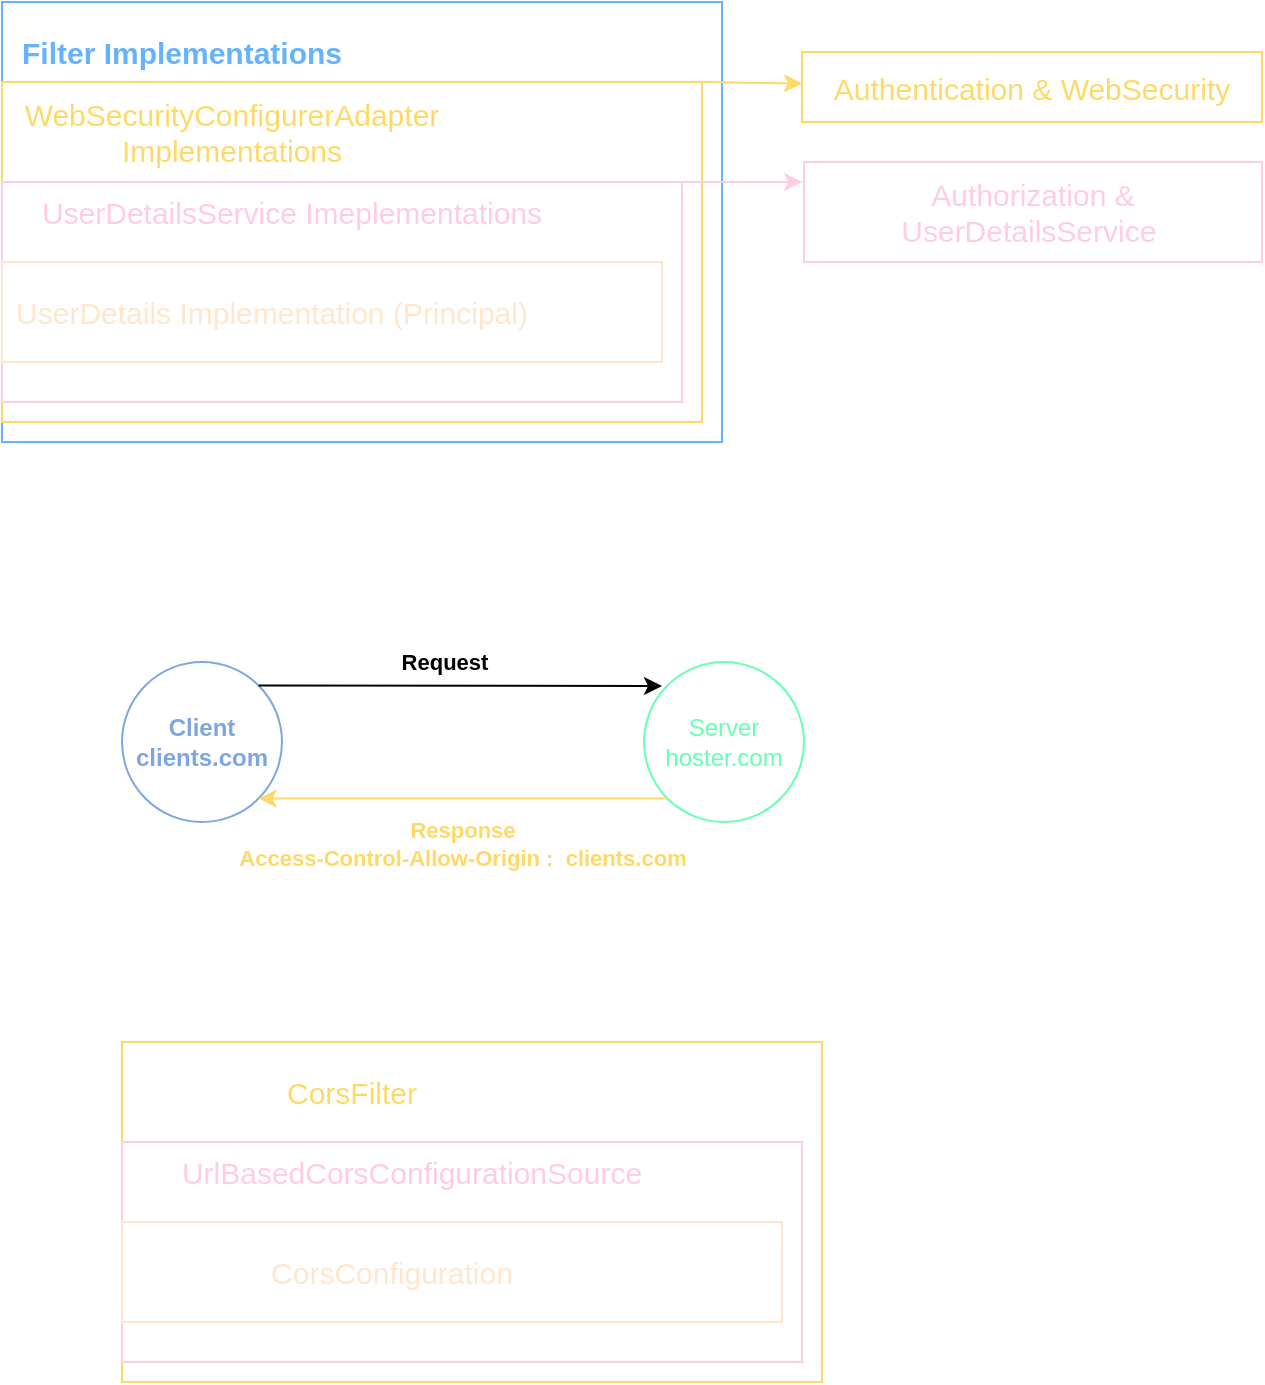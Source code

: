 <mxfile version="19.0.1" type="github" pages="3">
  <diagram id="YqcAMcOBWE7lSPVI7W-R" name="Page-1">
    <mxGraphModel dx="1182" dy="692" grid="1" gridSize="10" guides="1" tooltips="1" connect="1" arrows="1" fold="1" page="1" pageScale="1" pageWidth="827" pageHeight="1169" math="0" shadow="0">
      <root>
        <mxCell id="0" />
        <mxCell id="1" parent="0" />
        <mxCell id="oZnyojDCq1k0_cdy5mf5-19" value="" style="rounded=0;whiteSpace=wrap;html=1;shadow=0;fontSize=15;fontColor=#FFD966;strokeWidth=1;fillColor=default;strokeColor=#66B2FF;" parent="1" vertex="1">
          <mxGeometry x="30" y="20" width="360" height="220" as="geometry" />
        </mxCell>
        <mxCell id="oZnyojDCq1k0_cdy5mf5-2" value="&lt;b&gt;Filter Implementations&lt;/b&gt;" style="text;html=1;strokeColor=none;fillColor=none;align=center;verticalAlign=middle;whiteSpace=wrap;rounded=0;fontColor=#66B2FF;fontSize=15;" parent="1" vertex="1">
          <mxGeometry x="30" y="30" width="180" height="30" as="geometry" />
        </mxCell>
        <mxCell id="oZnyojDCq1k0_cdy5mf5-18" value="" style="rounded=0;whiteSpace=wrap;html=1;shadow=0;fontSize=15;fontColor=#FFD966;strokeWidth=1;fillColor=default;strokeColor=#FFD966;" parent="1" vertex="1">
          <mxGeometry x="30" y="60" width="350" height="170" as="geometry" />
        </mxCell>
        <mxCell id="oZnyojDCq1k0_cdy5mf5-12" value="WebSecurityConfigurerAdapter&lt;br&gt;Implementations" style="text;html=1;strokeColor=none;fillColor=none;align=center;verticalAlign=middle;whiteSpace=wrap;rounded=0;fontSize=15;fontColor=#FFD966;" parent="1" vertex="1">
          <mxGeometry x="30" y="60" width="230" height="50" as="geometry" />
        </mxCell>
        <mxCell id="oZnyojDCq1k0_cdy5mf5-20" value="" style="rounded=0;whiteSpace=wrap;html=1;shadow=0;fontSize=15;fontColor=#FFD966;strokeWidth=1;fillColor=default;strokeColor=#FFCCE6;" parent="1" vertex="1">
          <mxGeometry x="30" y="110" width="340" height="110" as="geometry" />
        </mxCell>
        <mxCell id="oZnyojDCq1k0_cdy5mf5-15" value="UserDetailsService Imeplementations" style="text;html=1;strokeColor=none;fillColor=none;align=center;verticalAlign=middle;whiteSpace=wrap;rounded=0;fontColor=#FFCCE6;fontSize=15;" parent="1" vertex="1">
          <mxGeometry x="30" y="110" width="290" height="30" as="geometry" />
        </mxCell>
        <mxCell id="oZnyojDCq1k0_cdy5mf5-21" value="" style="rounded=0;whiteSpace=wrap;html=1;shadow=0;fontSize=15;fontColor=#FFD966;strokeWidth=1;fillColor=default;strokeColor=#FFE6CC;" parent="1" vertex="1">
          <mxGeometry x="30" y="150" width="330" height="50" as="geometry" />
        </mxCell>
        <mxCell id="oZnyojDCq1k0_cdy5mf5-8" value="UserDetails Implementation (Principal)" style="text;html=1;strokeColor=none;fillColor=none;align=center;verticalAlign=middle;whiteSpace=wrap;rounded=0;shadow=0;fontSize=15;fontColor=#FFE6CC;" parent="1" vertex="1">
          <mxGeometry x="30" y="160" width="270" height="30" as="geometry" />
        </mxCell>
        <mxCell id="oZnyojDCq1k0_cdy5mf5-9" style="edgeStyle=orthogonalEdgeStyle;rounded=0;orthogonalLoop=1;jettySize=auto;html=1;exitX=0.5;exitY=1;exitDx=0;exitDy=0;fontSize=15;fontColor=#FFD966;" parent="1" source="oZnyojDCq1k0_cdy5mf5-8" target="oZnyojDCq1k0_cdy5mf5-8" edge="1">
          <mxGeometry relative="1" as="geometry" />
        </mxCell>
        <mxCell id="oZnyojDCq1k0_cdy5mf5-23" value="" style="endArrow=classic;html=1;rounded=0;fontSize=15;fontColor=#66B2FF;exitX=1;exitY=0;exitDx=0;exitDy=0;strokeColor=#FFD966;" parent="1" source="oZnyojDCq1k0_cdy5mf5-18" target="oZnyojDCq1k0_cdy5mf5-24" edge="1">
          <mxGeometry width="50" height="50" relative="1" as="geometry">
            <mxPoint x="430" y="120" as="sourcePoint" />
            <mxPoint x="460" y="60" as="targetPoint" />
          </mxGeometry>
        </mxCell>
        <mxCell id="oZnyojDCq1k0_cdy5mf5-24" value="&lt;font color=&quot;#ffd966&quot;&gt;Authentication &amp;amp; WebSecurity&lt;/font&gt;" style="text;html=1;strokeColor=#FFD966;fillColor=none;align=center;verticalAlign=middle;whiteSpace=wrap;rounded=0;shadow=0;fontSize=15;fontColor=#66B2FF;" parent="1" vertex="1">
          <mxGeometry x="430" y="45" width="230" height="35" as="geometry" />
        </mxCell>
        <mxCell id="oZnyojDCq1k0_cdy5mf5-25" value="" style="endArrow=classic;html=1;rounded=0;fontSize=15;fontColor=#FFD966;strokeColor=#FFCCE6;exitX=1;exitY=0;exitDx=0;exitDy=0;" parent="1" source="oZnyojDCq1k0_cdy5mf5-20" edge="1">
          <mxGeometry width="50" height="50" relative="1" as="geometry">
            <mxPoint x="490" y="230" as="sourcePoint" />
            <mxPoint x="430" y="110" as="targetPoint" />
          </mxGeometry>
        </mxCell>
        <mxCell id="oZnyojDCq1k0_cdy5mf5-27" value="Authorization &amp;amp; UserDetailsService&amp;nbsp;" style="text;html=1;strokeColor=#FFCCE6;fillColor=none;align=center;verticalAlign=middle;whiteSpace=wrap;rounded=0;fontColor=#FFCCE6;fontSize=15;" parent="1" vertex="1">
          <mxGeometry x="431" y="100" width="229" height="50" as="geometry" />
        </mxCell>
        <mxCell id="X9ZWb_EhNBIQ6E_6QSnt-2" value="Client&lt;br&gt;clients.com" style="ellipse;whiteSpace=wrap;html=1;aspect=fixed;strokeColor=#7EA6E0;fontColor=#7EA6E0;fontStyle=1;labelBackgroundColor=none;fillColor=none;" parent="1" vertex="1">
          <mxGeometry x="90" y="350" width="80" height="80" as="geometry" />
        </mxCell>
        <mxCell id="X9ZWb_EhNBIQ6E_6QSnt-3" value="" style="endArrow=classic;html=1;rounded=0;exitX=1;exitY=0;exitDx=0;exitDy=0;" parent="1" source="X9ZWb_EhNBIQ6E_6QSnt-2" edge="1">
          <mxGeometry width="50" height="50" relative="1" as="geometry">
            <mxPoint x="170" y="400" as="sourcePoint" />
            <mxPoint x="360" y="362" as="targetPoint" />
          </mxGeometry>
        </mxCell>
        <mxCell id="X9ZWb_EhNBIQ6E_6QSnt-5" value="Request" style="edgeLabel;html=1;align=center;verticalAlign=middle;resizable=0;points=[];fontStyle=1;labelBackgroundColor=none;" parent="X9ZWb_EhNBIQ6E_6QSnt-3" vertex="1" connectable="0">
          <mxGeometry x="-0.229" y="-2" relative="1" as="geometry">
            <mxPoint x="14" y="-14" as="offset" />
          </mxGeometry>
        </mxCell>
        <mxCell id="X9ZWb_EhNBIQ6E_6QSnt-4" value="Server&lt;br&gt;hoster.com" style="ellipse;whiteSpace=wrap;html=1;aspect=fixed;strokeColor=#66FFB3;fontColor=#66FFB3;labelBackgroundColor=none;fillColor=none;" parent="1" vertex="1">
          <mxGeometry x="351" y="350" width="80" height="80" as="geometry" />
        </mxCell>
        <mxCell id="X9ZWb_EhNBIQ6E_6QSnt-6" value="" style="endArrow=classic;html=1;rounded=0;fontColor=#FFD966;exitX=0;exitY=1;exitDx=0;exitDy=0;entryX=1;entryY=1;entryDx=0;entryDy=0;strokeColor=#FFD966;" parent="1" source="X9ZWb_EhNBIQ6E_6QSnt-4" target="X9ZWb_EhNBIQ6E_6QSnt-2" edge="1">
          <mxGeometry width="50" height="50" relative="1" as="geometry">
            <mxPoint x="140" y="500" as="sourcePoint" />
            <mxPoint x="190" y="450" as="targetPoint" />
          </mxGeometry>
        </mxCell>
        <mxCell id="X9ZWb_EhNBIQ6E_6QSnt-7" value="Response&lt;br&gt;Access-Control-Allow-Origin :&amp;nbsp; clients.com" style="edgeLabel;html=1;align=center;verticalAlign=middle;resizable=0;points=[];fontColor=#FFD966;labelBackgroundColor=none;fontStyle=1" parent="X9ZWb_EhNBIQ6E_6QSnt-6" vertex="1" connectable="0">
          <mxGeometry x="0.21" y="-2" relative="1" as="geometry">
            <mxPoint x="21" y="24" as="offset" />
          </mxGeometry>
        </mxCell>
        <mxCell id="X9ZWb_EhNBIQ6E_6QSnt-10" value="" style="rounded=0;whiteSpace=wrap;html=1;shadow=0;fontSize=15;fontColor=#FFD966;strokeWidth=1;fillColor=default;strokeColor=#FFD966;" parent="1" vertex="1">
          <mxGeometry x="90" y="540" width="350" height="170" as="geometry" />
        </mxCell>
        <mxCell id="X9ZWb_EhNBIQ6E_6QSnt-11" value="CorsFilter" style="text;html=1;strokeColor=none;fillColor=none;align=center;verticalAlign=middle;whiteSpace=wrap;rounded=0;fontSize=15;fontColor=#FFD966;" parent="1" vertex="1">
          <mxGeometry x="90" y="540" width="230" height="50" as="geometry" />
        </mxCell>
        <mxCell id="X9ZWb_EhNBIQ6E_6QSnt-12" value="" style="rounded=0;whiteSpace=wrap;html=1;shadow=0;fontSize=15;fontColor=#FFD966;strokeWidth=1;fillColor=default;strokeColor=#FFCCE6;" parent="1" vertex="1">
          <mxGeometry x="90" y="590" width="340" height="110" as="geometry" />
        </mxCell>
        <mxCell id="X9ZWb_EhNBIQ6E_6QSnt-13" value="UrlBasedCorsConfigurationSource" style="text;html=1;strokeColor=none;fillColor=none;align=center;verticalAlign=middle;whiteSpace=wrap;rounded=0;fontColor=#FFCCE6;fontSize=15;" parent="1" vertex="1">
          <mxGeometry x="90" y="590" width="290" height="30" as="geometry" />
        </mxCell>
        <mxCell id="X9ZWb_EhNBIQ6E_6QSnt-14" value="" style="rounded=0;whiteSpace=wrap;html=1;shadow=0;fontSize=15;fontColor=#FFD966;strokeWidth=1;fillColor=default;strokeColor=#FFE6CC;" parent="1" vertex="1">
          <mxGeometry x="90" y="630" width="330" height="50" as="geometry" />
        </mxCell>
        <mxCell id="X9ZWb_EhNBIQ6E_6QSnt-15" value="CorsConfiguration" style="text;html=1;strokeColor=none;fillColor=none;align=center;verticalAlign=middle;whiteSpace=wrap;rounded=0;shadow=0;fontSize=15;fontColor=#FFE6CC;" parent="1" vertex="1">
          <mxGeometry x="90" y="640" width="270" height="30" as="geometry" />
        </mxCell>
      </root>
    </mxGraphModel>
  </diagram>
  <diagram id="PY8lYn-jt7tJumjK_iL3" name="Page-2">
    <mxGraphModel dx="1182" dy="692" grid="1" gridSize="10" guides="1" tooltips="1" connect="1" arrows="1" fold="1" page="1" pageScale="1" pageWidth="827" pageHeight="1169" math="0" shadow="0">
      <root>
        <mxCell id="0" />
        <mxCell id="1" parent="0" />
        <mxCell id="DDllZ35tCtPu7gk5y7Xq-37" value="" style="rounded=0;whiteSpace=wrap;html=1;fontSize=15;fillColor=none;" vertex="1" parent="1">
          <mxGeometry x="294" y="650" width="166" height="310" as="geometry" />
        </mxCell>
        <mxCell id="DDllZ35tCtPu7gk5y7Xq-38" value="Server" style="text;html=1;strokeColor=none;fillColor=none;align=center;verticalAlign=middle;whiteSpace=wrap;rounded=0;fontSize=15;fontColor=#FFFFFF;" vertex="1" parent="1">
          <mxGeometry x="294" y="650" width="150" height="30" as="geometry" />
        </mxCell>
        <mxCell id="DDllZ35tCtPu7gk5y7Xq-45" value="" style="ellipse;whiteSpace=wrap;html=1;fontSize=15;" vertex="1" parent="1">
          <mxGeometry x="310" y="680" width="120" height="80" as="geometry" />
        </mxCell>
        <mxCell id="OB4YCsNHDuOAEWRPhfKE-1" value="" style="rounded=0;whiteSpace=wrap;html=1;shadow=0;fontSize=15;fontColor=#FFD966;strokeWidth=1;fillColor=default;strokeColor=#FFD966;" vertex="1" parent="1">
          <mxGeometry x="50" y="40" width="240" height="270" as="geometry" />
        </mxCell>
        <mxCell id="OB4YCsNHDuOAEWRPhfKE-2" value="WebSecurityConfig extends WebSecurityConfigurerAdapter" style="text;html=1;strokeColor=none;fillColor=none;align=center;verticalAlign=middle;whiteSpace=wrap;rounded=0;fontSize=15;fontColor=#FFD966;" vertex="1" parent="1">
          <mxGeometry x="50" y="40" width="230" height="50" as="geometry" />
        </mxCell>
        <mxCell id="OB4YCsNHDuOAEWRPhfKE-3" value="" style="rounded=0;whiteSpace=wrap;html=1;shadow=0;fontSize=15;fontColor=#FFD966;strokeWidth=1;fillColor=default;strokeColor=#FFCCE6;" vertex="1" parent="1">
          <mxGeometry x="60" y="170" width="190" height="60" as="geometry" />
        </mxCell>
        <mxCell id="OB4YCsNHDuOAEWRPhfKE-4" value="CorsConfigurationSource&lt;br&gt;corsConfigurationSource()" style="text;html=1;strokeColor=none;fillColor=none;align=center;verticalAlign=middle;whiteSpace=wrap;rounded=0;fontColor=#FFCCE6;fontSize=15;" vertex="1" parent="1">
          <mxGeometry x="55" y="170" width="190" height="50" as="geometry" />
        </mxCell>
        <mxCell id="OB4YCsNHDuOAEWRPhfKE-5" value="" style="rounded=0;whiteSpace=wrap;html=1;shadow=0;fontSize=15;fontColor=#FFD966;strokeWidth=1;fillColor=default;strokeColor=#FFE6CC;" vertex="1" parent="1">
          <mxGeometry x="60" y="240" width="160" height="60" as="geometry" />
        </mxCell>
        <mxCell id="OB4YCsNHDuOAEWRPhfKE-6" value="WebMvcConfigurer&lt;br&gt;webMvcConfigurer()" style="text;html=1;strokeColor=none;fillColor=none;align=center;verticalAlign=middle;whiteSpace=wrap;rounded=0;shadow=0;fontSize=15;fontColor=#FFE6CC;" vertex="1" parent="1">
          <mxGeometry x="80" y="250" width="120" height="30" as="geometry" />
        </mxCell>
        <mxCell id="DDllZ35tCtPu7gk5y7Xq-1" value="" style="rounded=0;whiteSpace=wrap;html=1;shadow=0;fontSize=15;fontColor=#FFD966;strokeWidth=1;fillColor=default;strokeColor=#66B2FF;" vertex="1" parent="1">
          <mxGeometry x="60" y="100" width="190" height="50" as="geometry" />
        </mxCell>
        <mxCell id="DDllZ35tCtPu7gk5y7Xq-2" value="&lt;b&gt;configure(HttpSecurity http)&lt;/b&gt;" style="text;html=1;strokeColor=none;fillColor=none;align=center;verticalAlign=middle;whiteSpace=wrap;rounded=0;fontColor=#66B2FF;fontSize=15;" vertex="1" parent="1">
          <mxGeometry x="60" y="110" width="180" height="30" as="geometry" />
        </mxCell>
        <mxCell id="DDllZ35tCtPu7gk5y7Xq-3" value="" style="rounded=0;whiteSpace=wrap;html=1;shadow=0;fontSize=15;fontColor=#FFD966;strokeWidth=1;fillColor=default;strokeColor=#FFD966;" vertex="1" parent="1">
          <mxGeometry x="340" y="80" width="230" height="190" as="geometry" />
        </mxCell>
        <mxCell id="DDllZ35tCtPu7gk5y7Xq-4" value="WebSecurityConfig extends WebSecurityConfigurerAdapter" style="text;html=1;strokeColor=none;fillColor=none;align=center;verticalAlign=middle;whiteSpace=wrap;rounded=0;fontSize=15;fontColor=#FFD966;" vertex="1" parent="1">
          <mxGeometry x="340" y="80" width="230" height="50" as="geometry" />
        </mxCell>
        <mxCell id="DDllZ35tCtPu7gk5y7Xq-5" value="" style="rounded=0;whiteSpace=wrap;html=1;shadow=0;fontSize=15;fontColor=#FFD966;strokeWidth=1;fillColor=default;strokeColor=#66B2FF;" vertex="1" parent="1">
          <mxGeometry x="350" y="135" width="190" height="50" as="geometry" />
        </mxCell>
        <mxCell id="DDllZ35tCtPu7gk5y7Xq-6" value="&lt;b&gt;configure(HttpSecurity http)&lt;/b&gt;" style="text;html=1;strokeColor=none;fillColor=none;align=center;verticalAlign=middle;whiteSpace=wrap;rounded=0;fontColor=#66B2FF;fontSize=15;" vertex="1" parent="1">
          <mxGeometry x="350" y="145" width="180" height="30" as="geometry" />
        </mxCell>
        <mxCell id="DDllZ35tCtPu7gk5y7Xq-11" value="" style="rounded=0;whiteSpace=wrap;html=1;shadow=0;fontSize=15;fontColor=#FFD966;strokeWidth=1;fillColor=default;strokeColor=#FFCCE6;" vertex="1" parent="1">
          <mxGeometry x="352.5" y="190" width="190" height="60" as="geometry" />
        </mxCell>
        <mxCell id="DDllZ35tCtPu7gk5y7Xq-12" value="CorsConfigurationSource&lt;br&gt;corsConfigurationSource()" style="text;html=1;strokeColor=none;fillColor=none;align=center;verticalAlign=middle;whiteSpace=wrap;rounded=0;fontColor=#FFCCE6;fontSize=15;" vertex="1" parent="1">
          <mxGeometry x="347.5" y="190" width="190" height="50" as="geometry" />
        </mxCell>
        <mxCell id="DDllZ35tCtPu7gk5y7Xq-13" value="" style="rounded=0;whiteSpace=wrap;html=1;shadow=0;fontSize=15;fontColor=#FFD966;strokeWidth=1;fillColor=default;strokeColor=#FFE6CC;" vertex="1" parent="1">
          <mxGeometry x="580" y="80" width="160" height="190" as="geometry" />
        </mxCell>
        <mxCell id="DDllZ35tCtPu7gk5y7Xq-14" value="WebMvcConfigurer&lt;br&gt;Implementation" style="text;html=1;strokeColor=none;fillColor=none;align=center;verticalAlign=middle;whiteSpace=wrap;rounded=0;shadow=0;fontSize=15;fontColor=#FFE6CC;" vertex="1" parent="1">
          <mxGeometry x="600" y="90" width="120" height="30" as="geometry" />
        </mxCell>
        <mxCell id="DDllZ35tCtPu7gk5y7Xq-16" value="&lt;pre style=&quot;box-sizing: border-box; font-family: ui-monospace, SFMono-Regular, &amp;quot;SF Mono&amp;quot;, Menlo, Consolas, &amp;quot;Liberation Mono&amp;quot;, monospace; font-size: 13.6px; margin-top: 0px; margin-bottom: 0px; overflow-wrap: normal; padding: 16px; overflow: auto; line-height: 1.45; background-color: var(--color-canvas-subtle); border-radius: 6px; word-break: normal; font-style: normal; font-variant-ligatures: normal; font-variant-caps: normal; letter-spacing: normal; orphans: 2; text-indent: 0px; text-transform: none; widows: 2; word-spacing: 0px; -webkit-text-stroke-width: 0px; text-decoration-thickness: initial; text-decoration-style: initial; text-decoration-color: initial;&quot;&gt;&lt;br&gt;&lt;/pre&gt;" style="rounded=1;whiteSpace=wrap;html=1;strokeColor=#67AB9F;fontColor=#67AB9F;fontStyle=1;align=left;horizontal=1;verticalAlign=top;" vertex="1" parent="1">
          <mxGeometry x="590" y="135" width="140" height="65" as="geometry" />
        </mxCell>
        <mxCell id="DDllZ35tCtPu7gk5y7Xq-18" value="&lt;b&gt;addCorsMappings&lt;br&gt;(CorsRegistry registry)&lt;/b&gt;" style="text;html=1;strokeColor=none;fillColor=none;align=center;verticalAlign=middle;whiteSpace=wrap;rounded=0;fontColor=#67AB9F;" vertex="1" parent="1">
          <mxGeometry x="590" y="145" width="140" height="50" as="geometry" />
        </mxCell>
        <mxCell id="DDllZ35tCtPu7gk5y7Xq-19" value="" style="verticalLabelPosition=bottom;html=1;verticalAlign=top;align=center;strokeColor=none;fillColor=#00BEF2;shape=mxgraph.azure.computer;pointerEvents=1;fontColor=#67AB9F;" vertex="1" parent="1">
          <mxGeometry x="420" y="455" width="80" height="90" as="geometry" />
        </mxCell>
        <mxCell id="DDllZ35tCtPu7gk5y7Xq-20" value="&amp;nbsp; &amp;nbsp; &amp;nbsp;" style="shape=cylinder3;whiteSpace=wrap;html=1;boundedLbl=1;backgroundOutline=1;size=15;fontColor=#67AB9F;strokeColor=#67AB9F;align=left;" vertex="1" parent="1">
          <mxGeometry x="510" y="380" width="140" height="220" as="geometry" />
        </mxCell>
        <mxCell id="DDllZ35tCtPu7gk5y7Xq-21" value="Session" style="swimlane;fontColor=#67AB9F;strokeColor=#9AC7BF;fontSize=15;" vertex="1" parent="1">
          <mxGeometry x="520" y="430" width="115" height="150" as="geometry" />
        </mxCell>
        <mxCell id="DDllZ35tCtPu7gk5y7Xq-23" value="SSID_1" style="text;html=1;strokeColor=#9AC7BF;fillColor=none;align=center;verticalAlign=middle;whiteSpace=wrap;rounded=0;fontSize=15;fontColor=#67AB9F;" vertex="1" parent="DDllZ35tCtPu7gk5y7Xq-21">
          <mxGeometry x="5" y="25" width="60" height="30" as="geometry" />
        </mxCell>
        <mxCell id="DDllZ35tCtPu7gk5y7Xq-24" value="SSID_2" style="text;html=1;strokeColor=#9AC7BF;fillColor=none;align=center;verticalAlign=middle;whiteSpace=wrap;rounded=0;fontSize=15;fontColor=#67AB9F;" vertex="1" parent="DDllZ35tCtPu7gk5y7Xq-21">
          <mxGeometry x="5" y="55" width="60" height="30" as="geometry" />
        </mxCell>
        <mxCell id="DDllZ35tCtPu7gk5y7Xq-25" value="SSID_3" style="text;html=1;strokeColor=#9AC7BF;fillColor=none;align=center;verticalAlign=middle;whiteSpace=wrap;rounded=0;fontSize=15;fontColor=#67AB9F;" vertex="1" parent="1">
          <mxGeometry x="525" y="515" width="60" height="30" as="geometry" />
        </mxCell>
        <mxCell id="DDllZ35tCtPu7gk5y7Xq-28" value="Client_1" style="verticalLabelPosition=bottom;html=1;verticalAlign=top;align=center;strokeColor=#006EAF;fillColor=#A9C4EB;shape=mxgraph.azure.computer;pointerEvents=1;fontColor=#ffffff;" vertex="1" parent="1">
          <mxGeometry x="230" y="380" width="80" height="90" as="geometry" />
        </mxCell>
        <mxCell id="DDllZ35tCtPu7gk5y7Xq-29" value="Client_2" style="verticalLabelPosition=bottom;html=1;verticalAlign=top;align=center;strokeColor=#006EAF;fillColor=#A9C4EB;shape=mxgraph.azure.computer;pointerEvents=1;fontColor=#ffffff;" vertex="1" parent="1">
          <mxGeometry x="230" y="510" width="80" height="90" as="geometry" />
        </mxCell>
        <mxCell id="DDllZ35tCtPu7gk5y7Xq-30" value="client_3" style="verticalLabelPosition=bottom;html=1;verticalAlign=top;align=center;strokeColor=#006EAF;fillColor=#A9C4EB;shape=mxgraph.azure.computer;pointerEvents=1;fontColor=#ffffff;" vertex="1" parent="1">
          <mxGeometry x="140" y="455" width="80" height="90" as="geometry" />
        </mxCell>
        <mxCell id="DDllZ35tCtPu7gk5y7Xq-31" value="" style="shape=flexArrow;endArrow=classic;html=1;rounded=0;fontSize=15;fontColor=#67AB9F;entryX=0;entryY=0.5;entryDx=0;entryDy=0;entryPerimeter=0;fillColor=#FFCCE6;strokeColor=#006EAF;" edge="1" parent="1" target="DDllZ35tCtPu7gk5y7Xq-19">
          <mxGeometry width="50" height="50" relative="1" as="geometry">
            <mxPoint x="330" y="500" as="sourcePoint" />
            <mxPoint x="390" y="470" as="targetPoint" />
            <Array as="points" />
          </mxGeometry>
        </mxCell>
        <mxCell id="DDllZ35tCtPu7gk5y7Xq-33" value="Cookies" style="text;html=1;strokeColor=none;fillColor=none;align=center;verticalAlign=middle;whiteSpace=wrap;rounded=0;fontSize=15;fontColor=#FFCCE6;" vertex="1" parent="1">
          <mxGeometry x="330" y="450" width="60" height="30" as="geometry" />
        </mxCell>
        <mxCell id="DDllZ35tCtPu7gk5y7Xq-34" value="Browser_1" style="rounded=1;whiteSpace=wrap;html=1;fontSize=15;strokeColor=#E6FFCC;fontColor=#E6FFCC;" vertex="1" parent="1">
          <mxGeometry x="130" y="690" width="120" height="60" as="geometry" />
        </mxCell>
        <mxCell id="DDllZ35tCtPu7gk5y7Xq-35" value="Browser_2" style="rounded=1;whiteSpace=wrap;html=1;fontSize=15;strokeColor=#E6FFCC;fontColor=#E6FFCC;" vertex="1" parent="1">
          <mxGeometry x="130" y="760" width="120" height="60" as="geometry" />
        </mxCell>
        <mxCell id="DDllZ35tCtPu7gk5y7Xq-36" value="Browser_3" style="rounded=1;whiteSpace=wrap;html=1;fontSize=15;strokeColor=#E6FFCC;fontColor=#E6FFCC;" vertex="1" parent="1">
          <mxGeometry x="130" y="830" width="120" height="60" as="geometry" />
        </mxCell>
        <mxCell id="DDllZ35tCtPu7gk5y7Xq-39" value="HttpSession_1&amp;nbsp;" style="text;html=1;align=center;verticalAlign=middle;whiteSpace=wrap;rounded=0;fontSize=15;" vertex="1" parent="1">
          <mxGeometry x="340" y="705" width="60" height="30" as="geometry" />
        </mxCell>
        <mxCell id="DDllZ35tCtPu7gk5y7Xq-42" value="" style="endArrow=classic;html=1;rounded=0;fontSize=15;fontColor=#4D4D4D;fillColor=#FFCCE6;exitX=1;exitY=0.5;exitDx=0;exitDy=0;entryX=0;entryY=0.5;entryDx=0;entryDy=0;strokeColor=#000000;strokeWidth=2;" edge="1" parent="1" source="DDllZ35tCtPu7gk5y7Xq-34" target="DDllZ35tCtPu7gk5y7Xq-45">
          <mxGeometry width="50" height="50" relative="1" as="geometry">
            <mxPoint x="80" y="800" as="sourcePoint" />
            <mxPoint x="290" y="720" as="targetPoint" />
          </mxGeometry>
        </mxCell>
        <mxCell id="DDllZ35tCtPu7gk5y7Xq-43" value="" style="endArrow=classic;html=1;rounded=0;fontSize=15;fontColor=#4D4D4D;fillColor=#FFCCE6;entryX=0;entryY=0.5;entryDx=0;entryDy=0;exitX=1;exitY=0.5;exitDx=0;exitDy=0;strokeColor=#000000;strokeWidth=2;" edge="1" parent="1" source="DDllZ35tCtPu7gk5y7Xq-35" target="DDllZ35tCtPu7gk5y7Xq-47">
          <mxGeometry width="50" height="50" relative="1" as="geometry">
            <mxPoint x="180" y="940" as="sourcePoint" />
            <mxPoint x="230" y="890" as="targetPoint" />
          </mxGeometry>
        </mxCell>
        <mxCell id="DDllZ35tCtPu7gk5y7Xq-44" value="" style="endArrow=classic;html=1;rounded=0;fontSize=15;fontColor=#4D4D4D;fillColor=#FFCCE6;entryX=0;entryY=0.5;entryDx=0;entryDy=0;exitX=1;exitY=0.5;exitDx=0;exitDy=0;strokeColor=#000000;strokeWidth=2;" edge="1" parent="1" source="DDllZ35tCtPu7gk5y7Xq-36" target="DDllZ35tCtPu7gk5y7Xq-51">
          <mxGeometry width="50" height="50" relative="1" as="geometry">
            <mxPoint x="240" y="980" as="sourcePoint" />
            <mxPoint x="290" y="930" as="targetPoint" />
          </mxGeometry>
        </mxCell>
        <mxCell id="DDllZ35tCtPu7gk5y7Xq-47" value="" style="ellipse;whiteSpace=wrap;html=1;fontSize=15;" vertex="1" parent="1">
          <mxGeometry x="309" y="780" width="120" height="80" as="geometry" />
        </mxCell>
        <mxCell id="DDllZ35tCtPu7gk5y7Xq-48" value="HttpSession_2" style="text;html=1;align=center;verticalAlign=middle;whiteSpace=wrap;rounded=0;fontSize=15;" vertex="1" parent="1">
          <mxGeometry x="334" y="805" width="60" height="30" as="geometry" />
        </mxCell>
        <mxCell id="DDllZ35tCtPu7gk5y7Xq-51" value="" style="ellipse;whiteSpace=wrap;html=1;fontSize=15;" vertex="1" parent="1">
          <mxGeometry x="310" y="875" width="120" height="80" as="geometry" />
        </mxCell>
        <mxCell id="DDllZ35tCtPu7gk5y7Xq-52" value="HttpSession_3" style="text;html=1;align=center;verticalAlign=middle;whiteSpace=wrap;rounded=0;fontSize=15;" vertex="1" parent="1">
          <mxGeometry x="335" y="900" width="60" height="30" as="geometry" />
        </mxCell>
        <mxCell id="DDllZ35tCtPu7gk5y7Xq-53" value="&amp;nbsp; &amp;nbsp; &amp;nbsp;" style="shape=cylinder3;whiteSpace=wrap;html=1;boundedLbl=1;backgroundOutline=1;size=15;fontColor=#67AB9F;strokeColor=#67AB9F;align=left;" vertex="1" parent="1">
          <mxGeometry x="480" y="690" width="140" height="220" as="geometry" />
        </mxCell>
        <mxCell id="DDllZ35tCtPu7gk5y7Xq-54" value="Session" style="swimlane;fontColor=#67AB9F;strokeColor=#9AC7BF;fontSize=15;" vertex="1" parent="1">
          <mxGeometry x="490" y="740" width="115" height="150" as="geometry" />
        </mxCell>
        <mxCell id="DDllZ35tCtPu7gk5y7Xq-55" value="SSID_1" style="text;html=1;strokeColor=#9AC7BF;fillColor=none;align=center;verticalAlign=middle;whiteSpace=wrap;rounded=0;fontSize=15;fontColor=#67AB9F;" vertex="1" parent="DDllZ35tCtPu7gk5y7Xq-54">
          <mxGeometry x="5" y="25" width="60" height="30" as="geometry" />
        </mxCell>
        <mxCell id="DDllZ35tCtPu7gk5y7Xq-56" value="SSID_2" style="text;html=1;strokeColor=#9AC7BF;fillColor=none;align=center;verticalAlign=middle;whiteSpace=wrap;rounded=0;fontSize=15;fontColor=#67AB9F;" vertex="1" parent="DDllZ35tCtPu7gk5y7Xq-54">
          <mxGeometry x="5" y="55" width="60" height="30" as="geometry" />
        </mxCell>
        <mxCell id="DDllZ35tCtPu7gk5y7Xq-57" value="SSID_3" style="text;html=1;strokeColor=#9AC7BF;fillColor=none;align=center;verticalAlign=middle;whiteSpace=wrap;rounded=0;fontSize=15;fontColor=#67AB9F;" vertex="1" parent="1">
          <mxGeometry x="495" y="825" width="60" height="30" as="geometry" />
        </mxCell>
        <mxCell id="DDllZ35tCtPu7gk5y7Xq-58" value="" style="endArrow=classic;html=1;rounded=0;fontSize=15;fontColor=#4D4D4D;strokeColor=#000000;strokeWidth=2;fillColor=#FFCCE6;entryX=0;entryY=0.5;entryDx=0;entryDy=0;exitX=0.983;exitY=0.613;exitDx=0;exitDy=0;exitPerimeter=0;" edge="1" parent="1" source="DDllZ35tCtPu7gk5y7Xq-45" target="DDllZ35tCtPu7gk5y7Xq-55">
          <mxGeometry width="50" height="50" relative="1" as="geometry">
            <mxPoint x="450" y="1070" as="sourcePoint" />
            <mxPoint x="500" y="1020" as="targetPoint" />
          </mxGeometry>
        </mxCell>
        <mxCell id="DDllZ35tCtPu7gk5y7Xq-59" value="" style="endArrow=classic;html=1;rounded=0;fontSize=15;fontColor=#4D4D4D;strokeColor=#000000;strokeWidth=2;fillColor=#FFCCE6;entryX=0;entryY=0.5;entryDx=0;entryDy=0;exitX=1;exitY=0.5;exitDx=0;exitDy=0;" edge="1" parent="1" source="DDllZ35tCtPu7gk5y7Xq-47" target="DDllZ35tCtPu7gk5y7Xq-56">
          <mxGeometry width="50" height="50" relative="1" as="geometry">
            <mxPoint x="500" y="1020" as="sourcePoint" />
            <mxPoint x="550" y="970" as="targetPoint" />
          </mxGeometry>
        </mxCell>
        <mxCell id="DDllZ35tCtPu7gk5y7Xq-60" value="" style="endArrow=classic;html=1;rounded=0;fontSize=15;fontColor=#4D4D4D;strokeColor=#000000;strokeWidth=2;fillColor=#FFCCE6;entryX=0;entryY=0.5;entryDx=0;entryDy=0;exitX=1;exitY=0.5;exitDx=0;exitDy=0;" edge="1" parent="1" source="DDllZ35tCtPu7gk5y7Xq-51" target="DDllZ35tCtPu7gk5y7Xq-57">
          <mxGeometry width="50" height="50" relative="1" as="geometry">
            <mxPoint x="430" y="1020" as="sourcePoint" />
            <mxPoint x="480" y="970" as="targetPoint" />
          </mxGeometry>
        </mxCell>
      </root>
    </mxGraphModel>
  </diagram>
  <diagram id="HsgmAj68o-_S2u7gp8eR" name="Page-3">
    <mxGraphModel dx="2009" dy="692" grid="1" gridSize="10" guides="1" tooltips="1" connect="1" arrows="1" fold="1" page="1" pageScale="1" pageWidth="827" pageHeight="1169" math="0" shadow="0">
      <root>
        <mxCell id="0" />
        <mxCell id="1" parent="0" />
        <mxCell id="s9WW3tz63fsaCN3BZaTe-1" value="" style="rounded=0;whiteSpace=wrap;html=1;fontSize=15;strokeColor=#67AB9F;" vertex="1" parent="1">
          <mxGeometry x="160" y="110" width="230" height="70" as="geometry" />
        </mxCell>
        <mxCell id="s9WW3tz63fsaCN3BZaTe-4" value="" style="rounded=0;whiteSpace=wrap;html=1;fontSize=15;strokeColor=#67AB9F;" vertex="1" parent="1">
          <mxGeometry x="160" y="110" width="230" height="70" as="geometry" />
        </mxCell>
        <mxCell id="s9WW3tz63fsaCN3BZaTe-5" value="" style="rounded=0;whiteSpace=wrap;html=1;fontSize=15;strokeColor=#67AB9F;" vertex="1" parent="1">
          <mxGeometry x="170" y="120" width="230" height="70" as="geometry" />
        </mxCell>
        <mxCell id="s9WW3tz63fsaCN3BZaTe-6" value="" style="rounded=0;whiteSpace=wrap;html=1;fontSize=15;strokeColor=#67AB9F;" vertex="1" parent="1">
          <mxGeometry x="180" y="130" width="230" height="70" as="geometry" />
        </mxCell>
        <mxCell id="s9WW3tz63fsaCN3BZaTe-7" value="" style="rounded=0;whiteSpace=wrap;html=1;fontSize=15;strokeColor=#67AB9F;" vertex="1" parent="1">
          <mxGeometry x="190" y="140" width="230" height="70" as="geometry" />
        </mxCell>
        <mxCell id="s9WW3tz63fsaCN3BZaTe-8" value="AuthenticationManager" style="rounded=0;whiteSpace=wrap;html=1;fontSize=15;strokeColor=#67AB9F;fontColor=#67AB9F;fontStyle=1" vertex="1" parent="1">
          <mxGeometry x="200" y="150" width="230" height="70" as="geometry" />
        </mxCell>
        <mxCell id="s9WW3tz63fsaCN3BZaTe-9" value="" style="endArrow=classic;html=1;rounded=0;fontSize=15;fontColor=#67AB9F;strokeColor=#9AC7BF;strokeWidth=2;fillColor=#FFCCE6;entryX=0.5;entryY=1;entryDx=0;entryDy=0;labelBackgroundColor=none;exitX=0.75;exitY=0;exitDx=0;exitDy=0;" edge="1" parent="1" source="s9WW3tz63fsaCN3BZaTe-30" target="s9WW3tz63fsaCN3BZaTe-8">
          <mxGeometry width="50" height="50" relative="1" as="geometry">
            <mxPoint x="270" y="280" as="sourcePoint" />
            <mxPoint x="290" y="250" as="targetPoint" />
          </mxGeometry>
        </mxCell>
        <mxCell id="s9WW3tz63fsaCN3BZaTe-22" value="" style="rounded=0;whiteSpace=wrap;html=1;fontSize=15;strokeColor=#7EA6E0;" vertex="1" parent="1">
          <mxGeometry x="70" y="280" width="210" height="130" as="geometry" />
        </mxCell>
        <mxCell id="s9WW3tz63fsaCN3BZaTe-25" value="" style="rounded=0;whiteSpace=wrap;html=1;fontSize=15;strokeColor=#7EA6E0;" vertex="1" parent="1">
          <mxGeometry x="70" y="280" width="210" height="130" as="geometry" />
        </mxCell>
        <mxCell id="s9WW3tz63fsaCN3BZaTe-26" value="" style="rounded=0;whiteSpace=wrap;html=1;fontSize=15;strokeColor=#7EA6E0;" vertex="1" parent="1">
          <mxGeometry x="80" y="290" width="210" height="130" as="geometry" />
        </mxCell>
        <mxCell id="s9WW3tz63fsaCN3BZaTe-27" value="" style="rounded=0;whiteSpace=wrap;html=1;fontSize=15;strokeColor=#7EA6E0;" vertex="1" parent="1">
          <mxGeometry x="90" y="300" width="210" height="130" as="geometry" />
        </mxCell>
        <mxCell id="s9WW3tz63fsaCN3BZaTe-28" value="" style="rounded=0;whiteSpace=wrap;html=1;fontSize=15;strokeColor=#7EA6E0;" vertex="1" parent="1">
          <mxGeometry x="100" y="310" width="210" height="130" as="geometry" />
        </mxCell>
        <mxCell id="s9WW3tz63fsaCN3BZaTe-29" value="" style="rounded=0;whiteSpace=wrap;html=1;fontSize=15;strokeColor=#7EA6E0;" vertex="1" parent="1">
          <mxGeometry x="70" y="280" width="210" height="130" as="geometry" />
        </mxCell>
        <mxCell id="s9WW3tz63fsaCN3BZaTe-30" value="" style="rounded=0;whiteSpace=wrap;html=1;fontSize=15;strokeColor=#7EA6E0;" vertex="1" parent="1">
          <mxGeometry x="70" y="280" width="210" height="130" as="geometry" />
        </mxCell>
        <mxCell id="s9WW3tz63fsaCN3BZaTe-31" value="" style="rounded=0;whiteSpace=wrap;html=1;fontSize=15;strokeColor=#7EA6E0;" vertex="1" parent="1">
          <mxGeometry x="80" y="290" width="210" height="130" as="geometry" />
        </mxCell>
        <mxCell id="s9WW3tz63fsaCN3BZaTe-32" value="" style="rounded=0;whiteSpace=wrap;html=1;fontSize=15;strokeColor=#7EA6E0;" vertex="1" parent="1">
          <mxGeometry x="90" y="300" width="210" height="130" as="geometry" />
        </mxCell>
        <mxCell id="s9WW3tz63fsaCN3BZaTe-33" value="" style="rounded=0;whiteSpace=wrap;html=1;fontSize=15;strokeColor=#7EA6E0;" vertex="1" parent="1">
          <mxGeometry x="100" y="310" width="210" height="130" as="geometry" />
        </mxCell>
        <mxCell id="s9WW3tz63fsaCN3BZaTe-34" value="" style="rounded=0;whiteSpace=wrap;html=1;fontSize=15;strokeColor=#7EA6E0;" vertex="1" parent="1">
          <mxGeometry x="310" y="285" width="210" height="130" as="geometry" />
        </mxCell>
        <mxCell id="s9WW3tz63fsaCN3BZaTe-35" value="" style="rounded=0;whiteSpace=wrap;html=1;fontSize=15;strokeColor=#7EA6E0;" vertex="1" parent="1">
          <mxGeometry x="310" y="285" width="210" height="130" as="geometry" />
        </mxCell>
        <mxCell id="s9WW3tz63fsaCN3BZaTe-36" value="" style="rounded=0;whiteSpace=wrap;html=1;fontSize=15;strokeColor=#7EA6E0;" vertex="1" parent="1">
          <mxGeometry x="320" y="295" width="210" height="130" as="geometry" />
        </mxCell>
        <mxCell id="s9WW3tz63fsaCN3BZaTe-37" value="" style="rounded=0;whiteSpace=wrap;html=1;fontSize=15;strokeColor=#7EA6E0;" vertex="1" parent="1">
          <mxGeometry x="330" y="305" width="210" height="130" as="geometry" />
        </mxCell>
        <mxCell id="s9WW3tz63fsaCN3BZaTe-38" value="" style="rounded=0;whiteSpace=wrap;html=1;fontSize=15;strokeColor=#7EA6E0;" vertex="1" parent="1">
          <mxGeometry x="340" y="315" width="210" height="130" as="geometry" />
        </mxCell>
        <mxCell id="s9WW3tz63fsaCN3BZaTe-39" value="" style="endArrow=classic;html=1;rounded=0;fontSize=15;fontColor=#67AB9F;strokeColor=#9AC7BF;strokeWidth=2;fillColor=#FFCCE6;entryX=0.5;entryY=1;entryDx=0;entryDy=0;labelBackgroundColor=none;exitX=0.5;exitY=0;exitDx=0;exitDy=0;" edge="1" parent="1" source="s9WW3tz63fsaCN3BZaTe-35" target="s9WW3tz63fsaCN3BZaTe-8">
          <mxGeometry width="50" height="50" relative="1" as="geometry">
            <mxPoint x="280" y="290" as="sourcePoint" />
            <mxPoint x="325" y="230" as="targetPoint" />
          </mxGeometry>
        </mxCell>
        <mxCell id="s9WW3tz63fsaCN3BZaTe-40" value="ProviderManager" style="text;html=1;strokeColor=none;fillColor=none;align=center;verticalAlign=middle;whiteSpace=wrap;rounded=0;fontSize=15;fontColor=#7EA6E0;" vertex="1" parent="1">
          <mxGeometry x="110" y="315" width="130" height="30" as="geometry" />
        </mxCell>
        <mxCell id="s9WW3tz63fsaCN3BZaTe-41" value="AuthenticationProvider" style="rounded=0;whiteSpace=wrap;html=1;fontSize=15;strokeColor=#FFD966;fontColor=#FFD966;" vertex="1" parent="1">
          <mxGeometry x="115" y="355" width="175" height="75" as="geometry" />
        </mxCell>
        <mxCell id="s9WW3tz63fsaCN3BZaTe-43" value="ProviderManager" style="text;html=1;strokeColor=none;fillColor=none;align=center;verticalAlign=middle;whiteSpace=wrap;rounded=0;fontSize=15;fontColor=#7EA6E0;" vertex="1" parent="1">
          <mxGeometry x="340" y="315" width="130" height="30" as="geometry" />
        </mxCell>
        <mxCell id="s9WW3tz63fsaCN3BZaTe-44" value="AuthenticationProvider" style="rounded=0;whiteSpace=wrap;html=1;fontSize=15;strokeColor=#FFD966;fontColor=#FFD966;" vertex="1" parent="1">
          <mxGeometry x="347.5" y="355" width="175" height="75" as="geometry" />
        </mxCell>
        <mxCell id="s9WW3tz63fsaCN3BZaTe-45" value="Parent" style="text;html=1;strokeColor=none;fillColor=none;align=center;verticalAlign=middle;whiteSpace=wrap;rounded=0;fontSize=15;fontColor=#FFD966;" vertex="1" parent="1">
          <mxGeometry x="290" y="250" width="60" height="30" as="geometry" />
        </mxCell>
        <mxCell id="s9WW3tz63fsaCN3BZaTe-47" value="AuthenticationManager" style="rounded=0;whiteSpace=wrap;html=1;fontSize=15;strokeColor=#67AB9F;fontColor=#67AB9F;fontStyle=1" vertex="1" parent="1">
          <mxGeometry x="100" y="540" width="230" height="70" as="geometry" />
        </mxCell>
        <mxCell id="s9WW3tz63fsaCN3BZaTe-48" value="" style="rounded=0;whiteSpace=wrap;html=1;fontSize=15;strokeColor=#7EA6E0;" vertex="1" parent="1">
          <mxGeometry x="93" y="650" width="232.5" height="70" as="geometry" />
        </mxCell>
        <mxCell id="s9WW3tz63fsaCN3BZaTe-49" value="ProviderManager" style="text;html=1;strokeColor=none;fillColor=none;align=center;verticalAlign=middle;whiteSpace=wrap;rounded=0;fontSize=15;fontColor=#7EA6E0;" vertex="1" parent="1">
          <mxGeometry x="137.5" y="670" width="130" height="30" as="geometry" />
        </mxCell>
        <mxCell id="s9WW3tz63fsaCN3BZaTe-50" value="AuthenticationProvider" style="rounded=0;whiteSpace=wrap;html=1;fontSize=15;strokeColor=#FFD966;fontColor=#FFD966;" vertex="1" parent="1">
          <mxGeometry x="113" y="770" width="175" height="75" as="geometry" />
        </mxCell>
        <mxCell id="s9WW3tz63fsaCN3BZaTe-51" value="" style="endArrow=block;dashed=1;endFill=0;endSize=12;html=1;rounded=0;labelBackgroundColor=none;fontSize=15;fontColor=#FFD966;strokeColor=#9AC7BF;strokeWidth=2;fillColor=#FFCCE6;entryX=0.47;entryY=1.014;entryDx=0;entryDy=0;entryPerimeter=0;exitX=0.5;exitY=0;exitDx=0;exitDy=0;" edge="1" parent="1" source="s9WW3tz63fsaCN3BZaTe-48" target="s9WW3tz63fsaCN3BZaTe-47">
          <mxGeometry width="160" relative="1" as="geometry">
            <mxPoint x="330" y="640" as="sourcePoint" />
            <mxPoint x="490" y="640" as="targetPoint" />
          </mxGeometry>
        </mxCell>
        <mxCell id="s9WW3tz63fsaCN3BZaTe-54" value="AbstractUserDetailsAuthenticationProvider" style="rounded=0;whiteSpace=wrap;html=1;fontSize=15;strokeColor=#D4E1F5;fontColor=#D4E1F5;labelBackgroundColor=none;" vertex="1" parent="1">
          <mxGeometry x="-115" y="880" width="315" height="70" as="geometry" />
        </mxCell>
        <mxCell id="s9WW3tz63fsaCN3BZaTe-55" value="AnonymousAuthenticationProvider" style="rounded=0;whiteSpace=wrap;html=1;fontSize=15;strokeColor=#D4E1F5;fontColor=#D4E1F5;labelBackgroundColor=none;" vertex="1" parent="1">
          <mxGeometry x="235" y="880" width="315" height="70" as="geometry" />
        </mxCell>
        <mxCell id="s9WW3tz63fsaCN3BZaTe-56" value="" style="endArrow=diamondThin;endFill=0;endSize=24;html=1;rounded=0;labelBackgroundColor=none;fontSize=15;fontColor=#D4E1F5;strokeColor=#9AC7BF;strokeWidth=2;fillColor=#FFCCE6;entryX=0.5;entryY=1;entryDx=0;entryDy=0;exitX=0.55;exitY=0;exitDx=0;exitDy=0;exitPerimeter=0;" edge="1" parent="1" source="s9WW3tz63fsaCN3BZaTe-50" target="s9WW3tz63fsaCN3BZaTe-48">
          <mxGeometry width="160" relative="1" as="geometry">
            <mxPoint x="180" y="990" as="sourcePoint" />
            <mxPoint x="340" y="990" as="targetPoint" />
          </mxGeometry>
        </mxCell>
        <mxCell id="s9WW3tz63fsaCN3BZaTe-57" value="" style="endArrow=block;dashed=1;endFill=0;endSize=12;html=1;rounded=0;labelBackgroundColor=none;fontSize=15;fontColor=#D4E1F5;strokeColor=#9AC7BF;strokeWidth=2;fillColor=#FFCCE6;entryX=0.5;entryY=1;entryDx=0;entryDy=0;exitX=0.5;exitY=0;exitDx=0;exitDy=0;" edge="1" parent="1" source="s9WW3tz63fsaCN3BZaTe-54" target="s9WW3tz63fsaCN3BZaTe-50">
          <mxGeometry width="160" relative="1" as="geometry">
            <mxPoint x="210" y="990" as="sourcePoint" />
            <mxPoint x="370" y="990" as="targetPoint" />
          </mxGeometry>
        </mxCell>
        <mxCell id="s9WW3tz63fsaCN3BZaTe-58" value="" style="endArrow=block;dashed=1;endFill=0;endSize=12;html=1;rounded=0;labelBackgroundColor=none;fontSize=15;fontColor=#D4E1F5;strokeColor=#9AC7BF;strokeWidth=2;fillColor=#FFCCE6;exitX=0.5;exitY=0;exitDx=0;exitDy=0;" edge="1" parent="1" source="s9WW3tz63fsaCN3BZaTe-55">
          <mxGeometry width="160" relative="1" as="geometry">
            <mxPoint x="330" y="990" as="sourcePoint" />
            <mxPoint x="200" y="840" as="targetPoint" />
          </mxGeometry>
        </mxCell>
      </root>
    </mxGraphModel>
  </diagram>
</mxfile>
